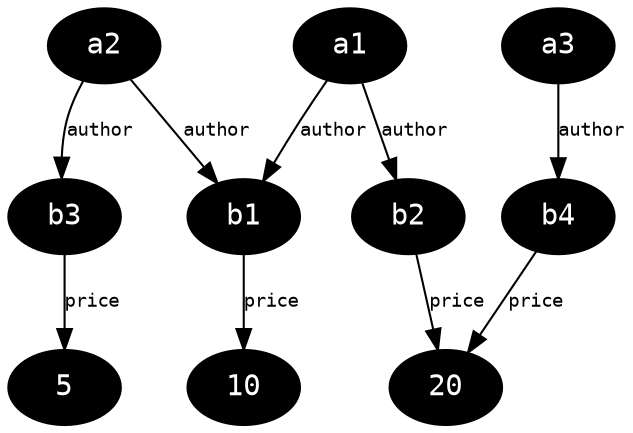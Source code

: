 digraph G {
node[color="black",style="filled",fontname="Inconsolata",fontcolor="white"];
edge[fontname="Inconsolata",fontsize="9"];
"b3" -> "5" [label="price"];
"b4" -> "20" [label="price"];
"b2" -> "20" [label="price"];
"b1" -> "10" [label="price"];
"a3" -> "b4" [label="author"];
"a2" -> "b1" [label="author"];
"a2" -> "b3" [label="author"];
"a1" -> "b2" [label="author"];
"a1" -> "b1" [label="author"];
}